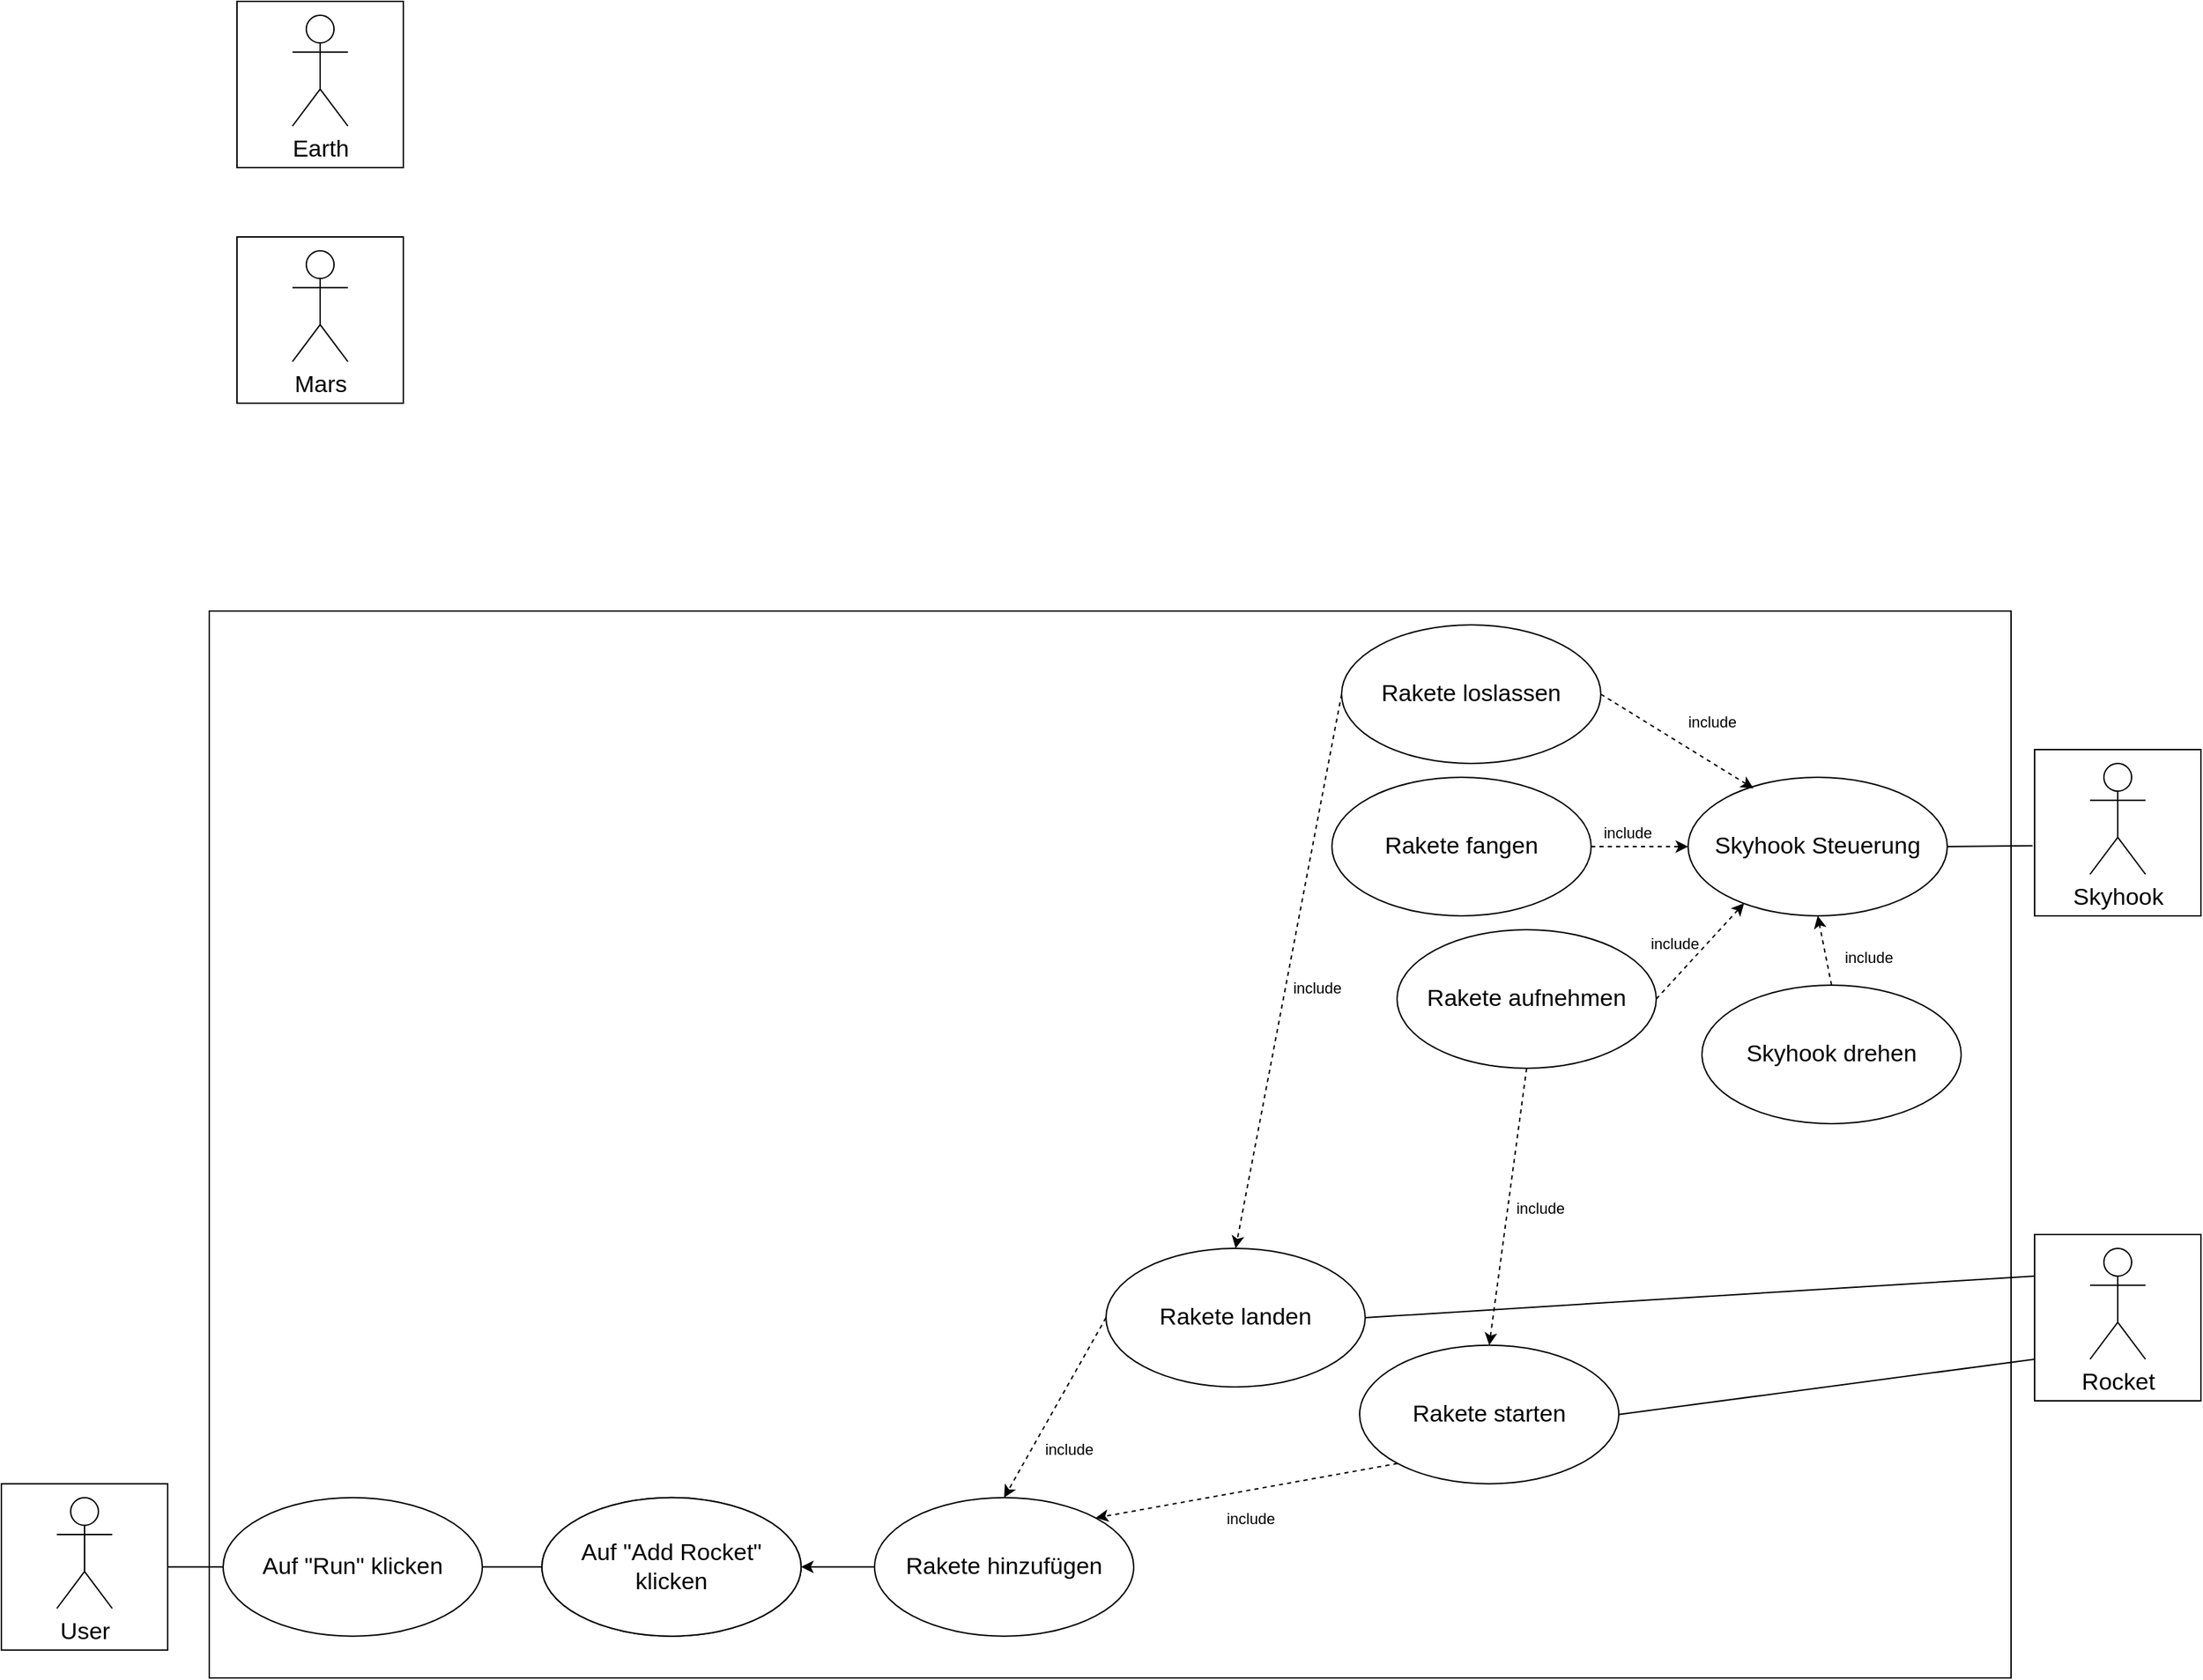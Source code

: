<mxfile version="20.3.0" type="device"><diagram id="Pf_OAPDi1LDz6133K6vJ" name="Seite-1"><mxGraphModel dx="1875" dy="3396" grid="1" gridSize="10" guides="1" tooltips="1" connect="1" arrows="1" fold="1" page="1" pageScale="1" pageWidth="827" pageHeight="1169" math="0" shadow="0"><root><mxCell id="0"/><mxCell id="1" parent="0"/><mxCell id="32Na4TDvedXWJJ-h5LcN-1" value="" style="rounded=0;whiteSpace=wrap;html=1;" vertex="1" parent="1"><mxGeometry x="180" y="-620" width="1300" height="770" as="geometry"/></mxCell><mxCell id="tSsWBLNGFabxnzLS7rra-1" value="" style="whiteSpace=wrap;html=1;aspect=fixed;strokeColor=#000000;fontSize=17;" parent="1" vertex="1"><mxGeometry x="30" y="9.88" width="120" height="120" as="geometry"/></mxCell><mxCell id="tSsWBLNGFabxnzLS7rra-2" value="User" style="shape=umlActor;verticalLabelPosition=bottom;verticalAlign=top;html=1;outlineConnect=0;strokeColor=#000000;fontSize=17;" parent="1" vertex="1"><mxGeometry x="70" y="19.88" width="40" height="80" as="geometry"/></mxCell><mxCell id="tSsWBLNGFabxnzLS7rra-3" value="" style="whiteSpace=wrap;html=1;aspect=fixed;strokeColor=#000000;fontSize=17;" parent="1" vertex="1"><mxGeometry x="1497" y="-170" width="120" height="120" as="geometry"/></mxCell><mxCell id="tSsWBLNGFabxnzLS7rra-4" value="Rocket" style="shape=umlActor;verticalLabelPosition=bottom;verticalAlign=top;html=1;outlineConnect=0;strokeColor=#000000;fontSize=17;" parent="1" vertex="1"><mxGeometry x="1537" y="-160" width="40" height="80" as="geometry"/></mxCell><mxCell id="tSsWBLNGFabxnzLS7rra-7" value="" style="whiteSpace=wrap;html=1;aspect=fixed;strokeColor=#000000;fontSize=17;" parent="1" vertex="1"><mxGeometry x="1497" y="-520" width="120" height="120" as="geometry"/></mxCell><mxCell id="tSsWBLNGFabxnzLS7rra-8" value="Skyhook" style="shape=umlActor;verticalLabelPosition=bottom;verticalAlign=top;html=1;outlineConnect=0;strokeColor=#000000;fontSize=17;" parent="1" vertex="1"><mxGeometry x="1537" y="-510" width="40" height="80" as="geometry"/></mxCell><mxCell id="tSsWBLNGFabxnzLS7rra-11" value="" style="whiteSpace=wrap;html=1;aspect=fixed;strokeColor=#000000;fontSize=17;" parent="1" vertex="1"><mxGeometry x="200" y="-890" width="120" height="120" as="geometry"/></mxCell><mxCell id="tSsWBLNGFabxnzLS7rra-12" value="Mars" style="shape=umlActor;verticalLabelPosition=bottom;verticalAlign=top;html=1;outlineConnect=0;strokeColor=#000000;fontSize=17;" parent="1" vertex="1"><mxGeometry x="240" y="-880" width="40" height="80" as="geometry"/></mxCell><mxCell id="tSsWBLNGFabxnzLS7rra-13" value="" style="whiteSpace=wrap;html=1;aspect=fixed;strokeColor=#000000;fontSize=17;" parent="1" vertex="1"><mxGeometry x="200" y="-1060" width="120" height="120" as="geometry"/></mxCell><mxCell id="tSsWBLNGFabxnzLS7rra-14" value="Earth" style="shape=umlActor;verticalLabelPosition=bottom;verticalAlign=top;html=1;outlineConnect=0;strokeColor=#000000;fontSize=17;" parent="1" vertex="1"><mxGeometry x="240" y="-1050" width="40" height="80" as="geometry"/></mxCell><mxCell id="tSsWBLNGFabxnzLS7rra-17" value="Auf &quot;Run&quot; klicken" style="ellipse;whiteSpace=wrap;html=1;strokeColor=#000000;fontSize=17;" parent="1" vertex="1"><mxGeometry x="190" y="19.88" width="187" height="100" as="geometry"/></mxCell><mxCell id="tSsWBLNGFabxnzLS7rra-18" value="Auf &quot;Add Rocket&quot; klicken" style="ellipse;whiteSpace=wrap;html=1;strokeColor=#000000;fontSize=17;" parent="1" vertex="1"><mxGeometry x="420" y="19.88" width="187" height="100" as="geometry"/></mxCell><mxCell id="tSsWBLNGFabxnzLS7rra-19" value="Rakete hinzufügen" style="ellipse;whiteSpace=wrap;html=1;strokeColor=#000000;fontSize=17;" parent="1" vertex="1"><mxGeometry x="660" y="19.88" width="187" height="100" as="geometry"/></mxCell><mxCell id="tSsWBLNGFabxnzLS7rra-22" value="Skyhook drehen" style="ellipse;whiteSpace=wrap;html=1;strokeColor=#000000;fontSize=17;" parent="1" vertex="1"><mxGeometry x="1257" y="-350" width="187" height="100" as="geometry"/></mxCell><mxCell id="tSsWBLNGFabxnzLS7rra-24" value="Rakete aufnehmen" style="ellipse;whiteSpace=wrap;html=1;strokeColor=#000000;fontSize=17;" parent="1" vertex="1"><mxGeometry x="1037" y="-390" width="187" height="100" as="geometry"/></mxCell><mxCell id="tSsWBLNGFabxnzLS7rra-25" value="Rakete loslassen" style="ellipse;whiteSpace=wrap;html=1;strokeColor=#000000;fontSize=17;" parent="1" vertex="1"><mxGeometry x="997" y="-610" width="187" height="100" as="geometry"/></mxCell><mxCell id="tSsWBLNGFabxnzLS7rra-26" value="Rakete starten" style="ellipse;whiteSpace=wrap;html=1;strokeColor=#000000;fontSize=17;" parent="1" vertex="1"><mxGeometry x="1010" y="-90.12" width="187" height="100" as="geometry"/></mxCell><mxCell id="tSsWBLNGFabxnzLS7rra-27" value="Rakete landen" style="ellipse;whiteSpace=wrap;html=1;strokeColor=#000000;fontSize=17;" parent="1" vertex="1"><mxGeometry x="827" y="-160" width="187" height="100" as="geometry"/></mxCell><mxCell id="tSsWBLNGFabxnzLS7rra-32" value="Rakete fangen" style="ellipse;whiteSpace=wrap;html=1;strokeColor=#000000;fontSize=17;" parent="1" vertex="1"><mxGeometry x="990" y="-500" width="187" height="100" as="geometry"/></mxCell><mxCell id="32Na4TDvedXWJJ-h5LcN-2" value="Skyhook Steuerung" style="ellipse;whiteSpace=wrap;html=1;strokeColor=#000000;fontSize=17;" vertex="1" parent="1"><mxGeometry x="1247" y="-500" width="187" height="100" as="geometry"/></mxCell><mxCell id="32Na4TDvedXWJJ-h5LcN-4" value="" style="endArrow=classic;html=1;rounded=0;exitX=1;exitY=0.5;exitDx=0;exitDy=0;entryX=0.252;entryY=0.08;entryDx=0;entryDy=0;entryPerimeter=0;dashed=1;" edge="1" parent="1" source="tSsWBLNGFabxnzLS7rra-25" target="32Na4TDvedXWJJ-h5LcN-2"><mxGeometry width="50" height="50" relative="1" as="geometry"><mxPoint x="1197" y="-450" as="sourcePoint"/><mxPoint x="1247" y="-500" as="targetPoint"/></mxGeometry></mxCell><mxCell id="32Na4TDvedXWJJ-h5LcN-12" value="include" style="edgeLabel;html=1;align=center;verticalAlign=middle;resizable=0;points=[];" vertex="1" connectable="0" parent="32Na4TDvedXWJJ-h5LcN-4"><mxGeometry x="0.329" y="4" relative="1" as="geometry"><mxPoint x="4" y="-22" as="offset"/></mxGeometry></mxCell><mxCell id="32Na4TDvedXWJJ-h5LcN-5" value="" style="endArrow=classic;html=1;rounded=0;exitX=1;exitY=0.5;exitDx=0;exitDy=0;entryX=0;entryY=0.5;entryDx=0;entryDy=0;dashed=1;" edge="1" parent="1" source="tSsWBLNGFabxnzLS7rra-32" target="32Na4TDvedXWJJ-h5LcN-2"><mxGeometry width="50" height="50" relative="1" as="geometry"><mxPoint x="1167" y="-390" as="sourcePoint"/><mxPoint x="1217" y="-440" as="targetPoint"/></mxGeometry></mxCell><mxCell id="32Na4TDvedXWJJ-h5LcN-13" value="include" style="edgeLabel;html=1;align=center;verticalAlign=middle;resizable=0;points=[];" vertex="1" connectable="0" parent="32Na4TDvedXWJJ-h5LcN-5"><mxGeometry x="-0.276" relative="1" as="geometry"><mxPoint y="-10" as="offset"/></mxGeometry></mxCell><mxCell id="32Na4TDvedXWJJ-h5LcN-6" value="include" style="endArrow=classic;html=1;rounded=0;exitX=1;exitY=0.5;exitDx=0;exitDy=0;entryX=0.216;entryY=0.909;entryDx=0;entryDy=0;entryPerimeter=0;dashed=1;" edge="1" parent="1" source="tSsWBLNGFabxnzLS7rra-24" target="32Na4TDvedXWJJ-h5LcN-2"><mxGeometry x="-0.184" y="17" width="50" height="50" relative="1" as="geometry"><mxPoint x="947" y="90" as="sourcePoint"/><mxPoint x="997" y="40" as="targetPoint"/><mxPoint as="offset"/></mxGeometry></mxCell><mxCell id="32Na4TDvedXWJJ-h5LcN-8" value="" style="endArrow=none;html=1;rounded=0;exitX=1;exitY=0.5;exitDx=0;exitDy=0;entryX=0;entryY=0.5;entryDx=0;entryDy=0;" edge="1" parent="1" source="tSsWBLNGFabxnzLS7rra-1" target="tSsWBLNGFabxnzLS7rra-17"><mxGeometry width="50" height="50" relative="1" as="geometry"><mxPoint x="810" y="-110.12" as="sourcePoint"/><mxPoint x="860" y="-160.12" as="targetPoint"/></mxGeometry></mxCell><mxCell id="32Na4TDvedXWJJ-h5LcN-9" value="" style="endArrow=none;html=1;rounded=0;exitX=1;exitY=0.5;exitDx=0;exitDy=0;entryX=0;entryY=0.5;entryDx=0;entryDy=0;" edge="1" parent="1" source="tSsWBLNGFabxnzLS7rra-17" target="tSsWBLNGFabxnzLS7rra-18"><mxGeometry width="50" height="50" relative="1" as="geometry"><mxPoint x="160" y="79.88" as="sourcePoint"/><mxPoint x="200" y="79.88" as="targetPoint"/></mxGeometry></mxCell><mxCell id="32Na4TDvedXWJJ-h5LcN-11" value="" style="endArrow=none;html=1;rounded=0;entryX=-0.012;entryY=0.578;entryDx=0;entryDy=0;entryPerimeter=0;exitX=1;exitY=0.5;exitDx=0;exitDy=0;" edge="1" parent="1" source="32Na4TDvedXWJJ-h5LcN-2" target="tSsWBLNGFabxnzLS7rra-7"><mxGeometry width="50" height="50" relative="1" as="geometry"><mxPoint x="1317" y="-330" as="sourcePoint"/><mxPoint x="1367" y="-380" as="targetPoint"/></mxGeometry></mxCell><mxCell id="32Na4TDvedXWJJ-h5LcN-16" value="" style="endArrow=none;html=1;rounded=0;entryX=0;entryY=0.25;entryDx=0;entryDy=0;exitX=1;exitY=0.5;exitDx=0;exitDy=0;" edge="1" parent="1" source="tSsWBLNGFabxnzLS7rra-27" target="tSsWBLNGFabxnzLS7rra-3"><mxGeometry width="50" height="50" relative="1" as="geometry"><mxPoint x="850" y="160" as="sourcePoint"/><mxPoint x="900" y="110" as="targetPoint"/></mxGeometry></mxCell><mxCell id="32Na4TDvedXWJJ-h5LcN-17" value="" style="endArrow=none;html=1;rounded=0;entryX=0;entryY=0.75;entryDx=0;entryDy=0;exitX=1;exitY=0.5;exitDx=0;exitDy=0;" edge="1" parent="1" source="tSsWBLNGFabxnzLS7rra-26" target="tSsWBLNGFabxnzLS7rra-3"><mxGeometry width="50" height="50" relative="1" as="geometry"><mxPoint x="1157" y="-110" as="sourcePoint"/><mxPoint x="1290" y="-140" as="targetPoint"/></mxGeometry></mxCell><mxCell id="32Na4TDvedXWJJ-h5LcN-18" value="" style="endArrow=classic;html=1;rounded=0;entryX=0.5;entryY=1;entryDx=0;entryDy=0;exitX=0.5;exitY=0;exitDx=0;exitDy=0;dashed=1;" edge="1" parent="1" source="tSsWBLNGFabxnzLS7rra-22" target="32Na4TDvedXWJJ-h5LcN-2"><mxGeometry width="50" height="50" relative="1" as="geometry"><mxPoint x="1217" y="50" as="sourcePoint"/><mxPoint x="1267" as="targetPoint"/></mxGeometry></mxCell><mxCell id="32Na4TDvedXWJJ-h5LcN-19" value="include" style="edgeLabel;html=1;align=center;verticalAlign=middle;resizable=0;points=[];" vertex="1" connectable="0" parent="32Na4TDvedXWJJ-h5LcN-18"><mxGeometry x="-0.524" y="-1" relative="1" as="geometry"><mxPoint x="28" y="-8" as="offset"/></mxGeometry></mxCell><mxCell id="32Na4TDvedXWJJ-h5LcN-20" value="" style="endArrow=none;html=1;rounded=0;entryX=0;entryY=0.5;entryDx=0;entryDy=0;exitX=1;exitY=0.5;exitDx=0;exitDy=0;startArrow=classic;startFill=1;" edge="1" parent="1" source="tSsWBLNGFabxnzLS7rra-18" target="tSsWBLNGFabxnzLS7rra-19"><mxGeometry width="50" height="50" relative="1" as="geometry"><mxPoint x="610" y="69.88" as="sourcePoint"/><mxPoint x="430" y="79.88" as="targetPoint"/></mxGeometry></mxCell><mxCell id="32Na4TDvedXWJJ-h5LcN-22" value="Auf &quot;Add Rocket&quot; klicken" style="ellipse;whiteSpace=wrap;html=1;strokeColor=#000000;fontSize=17;" vertex="1" parent="1"><mxGeometry x="420" y="19.88" width="187" height="100" as="geometry"/></mxCell><mxCell id="32Na4TDvedXWJJ-h5LcN-23" value="" style="endArrow=classic;html=1;rounded=0;exitX=0;exitY=1;exitDx=0;exitDy=0;entryX=1;entryY=0;entryDx=0;entryDy=0;dashed=1;" edge="1" parent="1" source="tSsWBLNGFabxnzLS7rra-26" target="tSsWBLNGFabxnzLS7rra-19"><mxGeometry width="50" height="50" relative="1" as="geometry"><mxPoint x="710" y="-130" as="sourcePoint"/><mxPoint x="760" y="-180" as="targetPoint"/></mxGeometry></mxCell><mxCell id="32Na4TDvedXWJJ-h5LcN-25" value="include" style="edgeLabel;html=1;align=center;verticalAlign=middle;resizable=0;points=[];" vertex="1" connectable="0" parent="32Na4TDvedXWJJ-h5LcN-23"><mxGeometry x="0.246" y="2" relative="1" as="geometry"><mxPoint x="29" y="13" as="offset"/></mxGeometry></mxCell><mxCell id="32Na4TDvedXWJJ-h5LcN-24" value="" style="endArrow=classic;html=1;rounded=0;exitX=0;exitY=0.5;exitDx=0;exitDy=0;entryX=0.5;entryY=0;entryDx=0;entryDy=0;dashed=1;" edge="1" parent="1" source="tSsWBLNGFabxnzLS7rra-27" target="tSsWBLNGFabxnzLS7rra-19"><mxGeometry width="50" height="50" relative="1" as="geometry"><mxPoint x="997.614" y="-14.523" as="sourcePoint"/><mxPoint x="829.386" y="194.523" as="targetPoint"/></mxGeometry></mxCell><mxCell id="32Na4TDvedXWJJ-h5LcN-26" value="include" style="edgeLabel;html=1;align=center;verticalAlign=middle;resizable=0;points=[];" vertex="1" connectable="0" parent="32Na4TDvedXWJJ-h5LcN-24"><mxGeometry x="0.283" y="3" relative="1" as="geometry"><mxPoint x="17" y="10" as="offset"/></mxGeometry></mxCell><mxCell id="32Na4TDvedXWJJ-h5LcN-27" value="" style="endArrow=classic;html=1;rounded=0;entryX=0.5;entryY=0;entryDx=0;entryDy=0;exitX=0.5;exitY=1;exitDx=0;exitDy=0;dashed=1;" edge="1" parent="1" source="tSsWBLNGFabxnzLS7rra-24" target="tSsWBLNGFabxnzLS7rra-26"><mxGeometry width="50" height="50" relative="1" as="geometry"><mxPoint x="970" y="-100" as="sourcePoint"/><mxPoint x="1020" y="-150" as="targetPoint"/></mxGeometry></mxCell><mxCell id="32Na4TDvedXWJJ-h5LcN-28" value="include" style="edgeLabel;html=1;align=center;verticalAlign=middle;resizable=0;points=[];" vertex="1" connectable="0" parent="32Na4TDvedXWJJ-h5LcN-27"><mxGeometry x="0.109" y="2" relative="1" as="geometry"><mxPoint x="22" y="-11" as="offset"/></mxGeometry></mxCell><mxCell id="32Na4TDvedXWJJ-h5LcN-29" value="" style="endArrow=classic;html=1;rounded=0;entryX=0.5;entryY=0;entryDx=0;entryDy=0;exitX=0;exitY=0.5;exitDx=0;exitDy=0;dashed=1;" edge="1" parent="1" source="tSsWBLNGFabxnzLS7rra-25" target="tSsWBLNGFabxnzLS7rra-27"><mxGeometry width="50" height="50" relative="1" as="geometry"><mxPoint x="907.0" y="-399.94" as="sourcePoint"/><mxPoint x="880" y="-200.06" as="targetPoint"/><Array as="points"/></mxGeometry></mxCell><mxCell id="32Na4TDvedXWJJ-h5LcN-30" value="include" style="edgeLabel;html=1;align=center;verticalAlign=middle;resizable=0;points=[];" vertex="1" connectable="0" parent="32Na4TDvedXWJJ-h5LcN-29"><mxGeometry x="0.109" y="2" relative="1" as="geometry"><mxPoint x="22" y="-11" as="offset"/></mxGeometry></mxCell></root></mxGraphModel></diagram></mxfile>